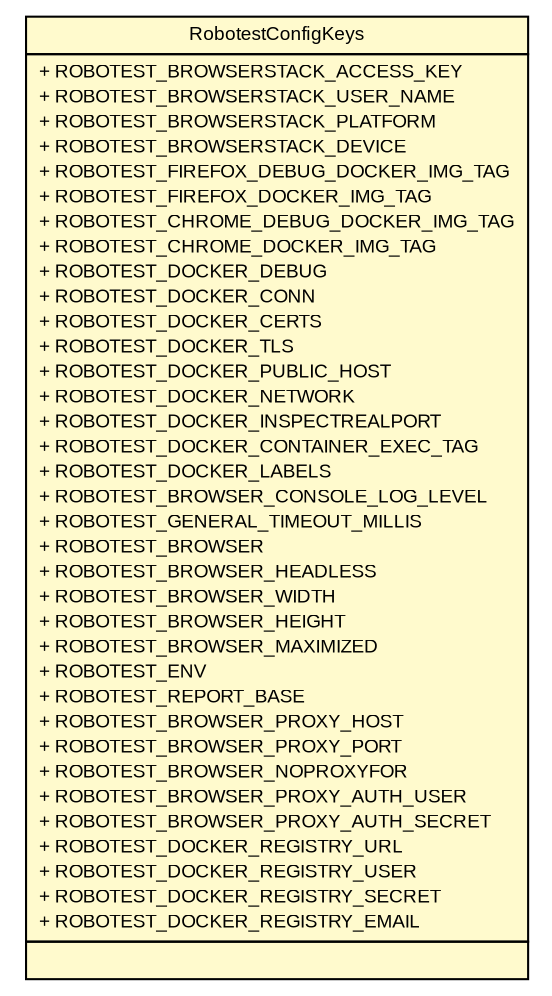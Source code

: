 #!/usr/local/bin/dot
#
# Class diagram 
# Generated by UMLGraph version R5_6-24-gf6e263 (https://www.umlgraph.org/)
#

digraph G {
	edge [fontname="arial",fontsize=10,labelfontname="arial",labelfontsize=10];
	node [fontname="arial",fontsize=10,shape=plaintext];
	nodesep=0.25;
	ranksep=0.5;
	// com.castinfo.devops.robotest.config.RobotestConfigKeys
	c1554 [label=<<table title="com.castinfo.devops.robotest.config.RobotestConfigKeys" border="0" cellborder="1" cellspacing="0" cellpadding="2" port="p" bgcolor="lemonChiffon" href="./RobotestConfigKeys.html">
		<tr><td><table border="0" cellspacing="0" cellpadding="1">
<tr><td align="center" balign="center"> RobotestConfigKeys </td></tr>
		</table></td></tr>
		<tr><td><table border="0" cellspacing="0" cellpadding="1">
<tr><td align="left" balign="left"> + ROBOTEST_BROWSERSTACK_ACCESS_KEY </td></tr>
<tr><td align="left" balign="left"> + ROBOTEST_BROWSERSTACK_USER_NAME </td></tr>
<tr><td align="left" balign="left"> + ROBOTEST_BROWSERSTACK_PLATFORM </td></tr>
<tr><td align="left" balign="left"> + ROBOTEST_BROWSERSTACK_DEVICE </td></tr>
<tr><td align="left" balign="left"> + ROBOTEST_FIREFOX_DEBUG_DOCKER_IMG_TAG </td></tr>
<tr><td align="left" balign="left"> + ROBOTEST_FIREFOX_DOCKER_IMG_TAG </td></tr>
<tr><td align="left" balign="left"> + ROBOTEST_CHROME_DEBUG_DOCKER_IMG_TAG </td></tr>
<tr><td align="left" balign="left"> + ROBOTEST_CHROME_DOCKER_IMG_TAG </td></tr>
<tr><td align="left" balign="left"> + ROBOTEST_DOCKER_DEBUG </td></tr>
<tr><td align="left" balign="left"> + ROBOTEST_DOCKER_CONN </td></tr>
<tr><td align="left" balign="left"> + ROBOTEST_DOCKER_CERTS </td></tr>
<tr><td align="left" balign="left"> + ROBOTEST_DOCKER_TLS </td></tr>
<tr><td align="left" balign="left"> + ROBOTEST_DOCKER_PUBLIC_HOST </td></tr>
<tr><td align="left" balign="left"> + ROBOTEST_DOCKER_NETWORK </td></tr>
<tr><td align="left" balign="left"> + ROBOTEST_DOCKER_INSPECTREALPORT </td></tr>
<tr><td align="left" balign="left"> + ROBOTEST_DOCKER_CONTAINER_EXEC_TAG </td></tr>
<tr><td align="left" balign="left"> + ROBOTEST_DOCKER_LABELS </td></tr>
<tr><td align="left" balign="left"> + ROBOTEST_BROWSER_CONSOLE_LOG_LEVEL </td></tr>
<tr><td align="left" balign="left"> + ROBOTEST_GENERAL_TIMEOUT_MILLIS </td></tr>
<tr><td align="left" balign="left"> + ROBOTEST_BROWSER </td></tr>
<tr><td align="left" balign="left"> + ROBOTEST_BROWSER_HEADLESS </td></tr>
<tr><td align="left" balign="left"> + ROBOTEST_BROWSER_WIDTH </td></tr>
<tr><td align="left" balign="left"> + ROBOTEST_BROWSER_HEIGHT </td></tr>
<tr><td align="left" balign="left"> + ROBOTEST_BROWSER_MAXIMIZED </td></tr>
<tr><td align="left" balign="left"> + ROBOTEST_ENV </td></tr>
<tr><td align="left" balign="left"> + ROBOTEST_REPORT_BASE </td></tr>
<tr><td align="left" balign="left"> + ROBOTEST_BROWSER_PROXY_HOST </td></tr>
<tr><td align="left" balign="left"> + ROBOTEST_BROWSER_PROXY_PORT </td></tr>
<tr><td align="left" balign="left"> + ROBOTEST_BROWSER_NOPROXYFOR </td></tr>
<tr><td align="left" balign="left"> + ROBOTEST_BROWSER_PROXY_AUTH_USER </td></tr>
<tr><td align="left" balign="left"> + ROBOTEST_BROWSER_PROXY_AUTH_SECRET </td></tr>
<tr><td align="left" balign="left"> + ROBOTEST_DOCKER_REGISTRY_URL </td></tr>
<tr><td align="left" balign="left"> + ROBOTEST_DOCKER_REGISTRY_USER </td></tr>
<tr><td align="left" balign="left"> + ROBOTEST_DOCKER_REGISTRY_SECRET </td></tr>
<tr><td align="left" balign="left"> + ROBOTEST_DOCKER_REGISTRY_EMAIL </td></tr>
		</table></td></tr>
		<tr><td><table border="0" cellspacing="0" cellpadding="1">
<tr><td align="left" balign="left">  </td></tr>
		</table></td></tr>
		</table>>, URL="./RobotestConfigKeys.html", fontname="arial", fontcolor="black", fontsize=9.0];
}

